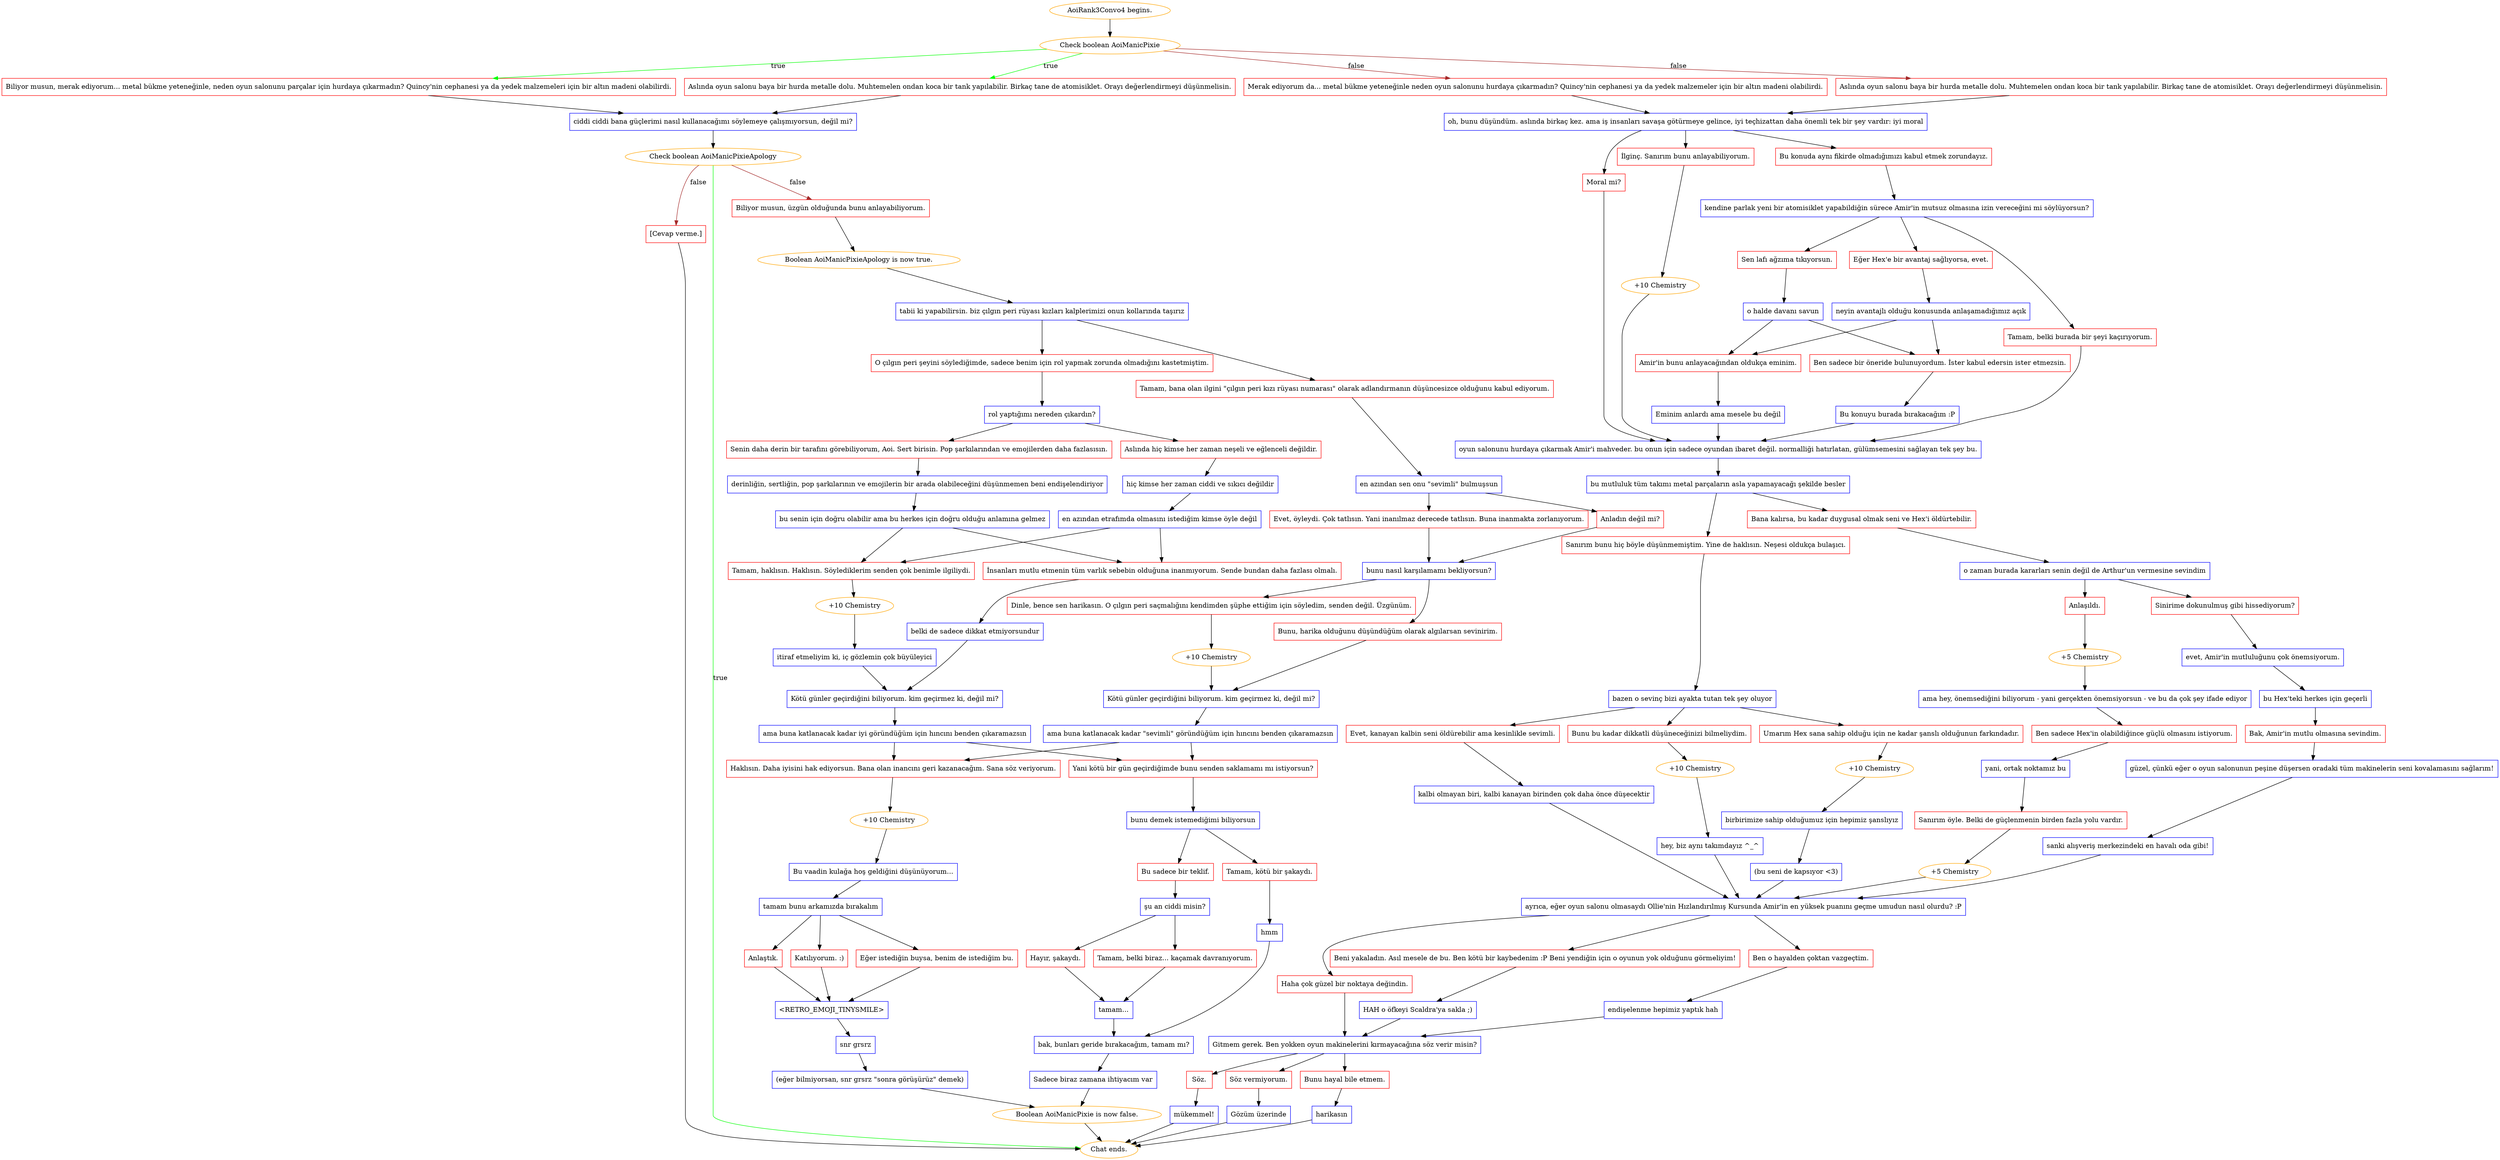 digraph {
	"AoiRank3Convo4 begins." [color=orange];
		"AoiRank3Convo4 begins." -> j2492287909;
	j2492287909 [label="Check boolean AoiManicPixie",color=orange];
		j2492287909 -> j613800548 [label=true,color=green];
		j2492287909 -> j715787602 [label=true,color=green];
		j2492287909 -> j1087890555 [label=false,color=brown];
		j2492287909 -> j1159069425 [label=false,color=brown];
	j613800548 [label="Biliyor musun, merak ediyorum... metal bükme yeteneğinle, neden oyun salonunu parçalar için hurdaya çıkarmadın? Quincy'nin cephanesi ya da yedek malzemeleri için bir altın madeni olabilirdi.",shape=box,color=red];
		j613800548 -> j3025721652;
	j715787602 [label="Aslında oyun salonu baya bir hurda metalle dolu. Muhtemelen ondan koca bir tank yapılabilir. Birkaç tane de atomisiklet. Orayı değerlendirmeyi düşünmelisin.",shape=box,color=red];
		j715787602 -> j3025721652;
	j1087890555 [label="Merak ediyorum da... metal bükme yeteneğinle neden oyun salonunu hurdaya çıkarmadın? Quincy'nin cephanesi ya da yedek malzemeler için bir altın madeni olabilirdi.",shape=box,color=red];
		j1087890555 -> j1860481448;
	j1159069425 [label="Aslında oyun salonu baya bir hurda metalle dolu. Muhtemelen ondan koca bir tank yapılabilir. Birkaç tane de atomisiklet. Orayı değerlendirmeyi düşünmelisin.",shape=box,color=red];
		j1159069425 -> j1860481448;
	j3025721652 [label="ciddi ciddi bana güçlerimi nasıl kullanacağımı söylemeye çalışmıyorsun, değil mi?",shape=box,color=blue];
		j3025721652 -> j3889849912;
	j1860481448 [label="oh, bunu düşündüm. aslında birkaç kez. ama iş insanları savaşa götürmeye gelince, iyi teçhizattan daha önemli tek bir şey vardır: iyi moral",shape=box,color=blue];
		j1860481448 -> j3863701566;
		j1860481448 -> j2504705505;
		j1860481448 -> j878897616;
	j3889849912 [label="Check boolean AoiManicPixieApology",color=orange];
		j3889849912 -> "Chat ends." [label=true,color=green];
		j3889849912 -> j4091933314 [label=false,color=brown];
		j3889849912 -> j2482094916 [label=false,color=brown];
	j3863701566 [label="Moral mi?",shape=box,color=red];
		j3863701566 -> j165126639;
	j2504705505 [label="İlginç. Sanırım bunu anlayabiliyorum.",shape=box,color=red];
		j2504705505 -> j2806153506;
	j878897616 [label="Bu konuda aynı fikirde olmadığımızı kabul etmek zorundayız.",shape=box,color=red];
		j878897616 -> j3927204503;
	"Chat ends." [color=orange];
	j4091933314 [label="Biliyor musun, üzgün olduğunda bunu anlayabiliyorum.",shape=box,color=red];
		j4091933314 -> j1539727234;
	j2482094916 [label="[Cevap verme.]",shape=box,color=red];
		j2482094916 -> "Chat ends.";
	j165126639 [label="oyun salonunu hurdaya çıkarmak Amir'i mahveder. bu onun için sadece oyundan ibaret değil. normalliği hatırlatan, gülümsemesini sağlayan tek şey bu.",shape=box,color=blue];
		j165126639 -> j199104377;
	j2806153506 [label="+10 Chemistry",color=orange];
		j2806153506 -> j165126639;
	j3927204503 [label="kendine parlak yeni bir atomisiklet yapabildiğin sürece Amir'in mutsuz olmasına izin vereceğini mi söylüyorsun?",shape=box,color=blue];
		j3927204503 -> j4137355852;
		j3927204503 -> j1107123418;
		j3927204503 -> j3279193509;
	j1539727234 [label="Boolean AoiManicPixieApology is now true.",color=orange];
		j1539727234 -> j2481704056;
	j199104377 [label="bu mutluluk tüm takımı metal parçaların asla yapamayacağı şekilde besler",shape=box,color=blue];
		j199104377 -> j1304622185;
		j199104377 -> j3036191230;
	j4137355852 [label="Eğer Hex'e bir avantaj sağlıyorsa, evet.",shape=box,color=red];
		j4137355852 -> j712784041;
	j1107123418 [label="Sen lafı ağzıma tıkıyorsun.",shape=box,color=red];
		j1107123418 -> j574293660;
	j3279193509 [label="Tamam, belki burada bir şeyi kaçırıyorum.",shape=box,color=red];
		j3279193509 -> j165126639;
	j2481704056 [label="tabii ki yapabilirsin. biz çılgın peri rüyası kızları kalplerimizi onun kollarında taşırız",shape=box,color=blue];
		j2481704056 -> j791925705;
		j2481704056 -> j4246748095;
	j1304622185 [label="Sanırım bunu hiç böyle düşünmemiştim. Yine de haklısın. Neşesi oldukça bulaşıcı.",shape=box,color=red];
		j1304622185 -> j1620582147;
	j3036191230 [label="Bana kalırsa, bu kadar duygusal olmak seni ve Hex'i öldürtebilir.",shape=box,color=red];
		j3036191230 -> j3265324211;
	j712784041 [label="neyin avantajlı olduğu konusunda anlaşamadığımız açık",shape=box,color=blue];
		j712784041 -> j2297986605;
		j712784041 -> j3700052777;
	j574293660 [label="o halde davanı savun",shape=box,color=blue];
		j574293660 -> j2297986605;
		j574293660 -> j3700052777;
	j791925705 [label="Tamam, bana olan ilgini \"çılgın peri kızı rüyası numarası\" olarak adlandırmanın düşüncesizce olduğunu kabul ediyorum.",shape=box,color=red];
		j791925705 -> j1010403614;
	j4246748095 [label="O çılgın peri şeyini söylediğimde, sadece benim için rol yapmak zorunda olmadığını kastetmiştim.",shape=box,color=red];
		j4246748095 -> j2556515150;
	j1620582147 [label="bazen o sevinç bizi ayakta tutan tek şey oluyor",shape=box,color=blue];
		j1620582147 -> j1514279387;
		j1620582147 -> j4006835568;
		j1620582147 -> j3848059294;
	j3265324211 [label="o zaman burada kararları senin değil de Arthur'un vermesine sevindim",shape=box,color=blue];
		j3265324211 -> j615636618;
		j3265324211 -> j2045620048;
	j2297986605 [label="Ben sadece bir öneride bulunuyordum. İster kabul edersin ister etmezsin.",shape=box,color=red];
		j2297986605 -> j418157540;
	j3700052777 [label="Amir'in bunu anlayacağından oldukça eminim.",shape=box,color=red];
		j3700052777 -> j2808095534;
	j1010403614 [label="en azından sen onu \"sevimli\" bulmuşsun",shape=box,color=blue];
		j1010403614 -> j1497848928;
		j1010403614 -> j1293100836;
	j2556515150 [label="rol yaptığımı nereden çıkardın?",shape=box,color=blue];
		j2556515150 -> j170382129;
		j2556515150 -> j3373499241;
	j1514279387 [label="Bunu bu kadar dikkatli düşüneceğinizi bilmeliydim.",shape=box,color=red];
		j1514279387 -> j688169016;
	j4006835568 [label="Umarım Hex sana sahip olduğu için ne kadar şanslı olduğunun farkındadır.",shape=box,color=red];
		j4006835568 -> j3286960325;
	j3848059294 [label="Evet, kanayan kalbin seni öldürebilir ama kesinlikle sevimli.",shape=box,color=red];
		j3848059294 -> j2134198792;
	j615636618 [label="Anlaşıldı.",shape=box,color=red];
		j615636618 -> j3419839909;
	j2045620048 [label="Sinirime dokunulmuş gibi hissediyorum?",shape=box,color=red];
		j2045620048 -> j3470324838;
	j418157540 [label="Bu konuyu burada bırakacağım :P",shape=box,color=blue];
		j418157540 -> j165126639;
	j2808095534 [label="Eminim anlardı ama mesele bu değil",shape=box,color=blue];
		j2808095534 -> j165126639;
	j1497848928 [label="Evet, öyleydi. Çok tatlısın. Yani inanılmaz derecede tatlısın. Buna inanmakta zorlanıyorum.",shape=box,color=red];
		j1497848928 -> j4277595626;
	j1293100836 [label="Anladın değil mi?",shape=box,color=red];
		j1293100836 -> j4277595626;
	j170382129 [label="Aslında hiç kimse her zaman neşeli ve eğlenceli değildir.",shape=box,color=red];
		j170382129 -> j1474218861;
	j3373499241 [label="Senin daha derin bir tarafını görebiliyorum, Aoi. Sert birisin. Pop şarkılarından ve emojilerden daha fazlasısın.",shape=box,color=red];
		j3373499241 -> j221735207;
	j688169016 [label="+10 Chemistry",color=orange];
		j688169016 -> j2140807242;
	j3286960325 [label="+10 Chemistry",color=orange];
		j3286960325 -> j3869509989;
	j2134198792 [label="kalbi olmayan biri, kalbi kanayan birinden çok daha önce düşecektir",shape=box,color=blue];
		j2134198792 -> j3135661943;
	j3419839909 [label="+5 Chemistry",color=orange];
		j3419839909 -> j4030803543;
	j3470324838 [label="evet, Amir'in mutluluğunu çok önemsiyorum.",shape=box,color=blue];
		j3470324838 -> j1764658163;
	j4277595626 [label="bunu nasıl karşılamamı bekliyorsun?",shape=box,color=blue];
		j4277595626 -> j1961804947;
		j4277595626 -> j1020562923;
	j1474218861 [label="hiç kimse her zaman ciddi ve sıkıcı değildir",shape=box,color=blue];
		j1474218861 -> j2807668233;
	j221735207 [label="derinliğin, sertliğin, pop şarkılarının ve emojilerin bir arada olabileceğini düşünmemen beni endişelendiriyor",shape=box,color=blue];
		j221735207 -> j1562146180;
	j2140807242 [label="hey, biz aynı takımdayız ^_^",shape=box,color=blue];
		j2140807242 -> j3135661943;
	j3869509989 [label="birbirimize sahip olduğumuz için hepimiz şanslıyız",shape=box,color=blue];
		j3869509989 -> j1856960890;
	j3135661943 [label="ayrıca, eğer oyun salonu olmasaydı Ollie'nin Hızlandırılmış Kursunda Amir'in en yüksek puanını geçme umudun nasıl olurdu? :P",shape=box,color=blue];
		j3135661943 -> j2273717005;
		j3135661943 -> j3795321049;
		j3135661943 -> j2524712100;
	j4030803543 [label="ama hey, önemsediğini biliyorum - yani gerçekten önemsiyorsun - ve bu da çok şey ifade ediyor",shape=box,color=blue];
		j4030803543 -> j540161089;
	j1764658163 [label="bu Hex'teki herkes için geçerli",shape=box,color=blue];
		j1764658163 -> j1554632923;
	j1961804947 [label="Dinle, bence sen harikasın. O çılgın peri saçmalığını kendimden şüphe ettiğim için söyledim, senden değil. Üzgünüm.",shape=box,color=red];
		j1961804947 -> j3513970481;
	j1020562923 [label="Bunu, harika olduğunu düşündüğüm olarak algılarsan sevinirim.",shape=box,color=red];
		j1020562923 -> j1304393067;
	j2807668233 [label="en azından etrafımda olmasını istediğim kimse öyle değil",shape=box,color=blue];
		j2807668233 -> j3989328255;
		j2807668233 -> j3232163464;
	j1562146180 [label="bu senin için doğru olabilir ama bu herkes için doğru olduğu anlamına gelmez",shape=box,color=blue];
		j1562146180 -> j3232163464;
		j1562146180 -> j3989328255;
	j1856960890 [label="(bu seni de kapsıyor <3)",shape=box,color=blue];
		j1856960890 -> j3135661943;
	j2273717005 [label="Beni yakaladın. Asıl mesele de bu. Ben kötü bir kaybedenim :P Beni yendiğin için o oyunun yok olduğunu görmeliyim!",shape=box,color=red];
		j2273717005 -> j1914624176;
	j3795321049 [label="Haha çok güzel bir noktaya değindin.",shape=box,color=red];
		j3795321049 -> j165810141;
	j2524712100 [label="Ben o hayalden çoktan vazgeçtim.",shape=box,color=red];
		j2524712100 -> j833979541;
	j540161089 [label="Ben sadece Hex'in olabildiğince güçlü olmasını istiyorum.",shape=box,color=red];
		j540161089 -> j1407871053;
	j1554632923 [label="Bak, Amir'in mutlu olmasına sevindim.",shape=box,color=red];
		j1554632923 -> j198680213;
	j3513970481 [label="+10 Chemistry",color=orange];
		j3513970481 -> j1304393067;
	j1304393067 [label="Kötü günler geçirdiğini biliyorum. kim geçirmez ki, değil mi?",shape=box,color=blue];
		j1304393067 -> j3569357637;
	j3989328255 [label="İnsanları mutlu etmenin tüm varlık sebebin olduğuna inanmıyorum. Sende bundan daha fazlası olmalı.",shape=box,color=red];
		j3989328255 -> j1425252929;
	j3232163464 [label="Tamam, haklısın. Haklısın. Söylediklerim senden çok benimle ilgiliydi.",shape=box,color=red];
		j3232163464 -> j215119865;
	j1914624176 [label="HAH o öfkeyi Scaldra'ya sakla ;)",shape=box,color=blue];
		j1914624176 -> j165810141;
	j165810141 [label="Gitmem gerek. Ben yokken oyun makinelerini kırmayacağına söz verir misin?",shape=box,color=blue];
		j165810141 -> j1160325213;
		j165810141 -> j979751036;
		j165810141 -> j2858925617;
	j833979541 [label="endişelenme hepimiz yaptık hah",shape=box,color=blue];
		j833979541 -> j165810141;
	j1407871053 [label="yani, ortak noktamız bu",shape=box,color=blue];
		j1407871053 -> j2243109886;
	j198680213 [label="güzel, çünkü eğer o oyun salonunun peşine düşersen oradaki tüm makinelerin seni kovalamasını sağlarım!",shape=box,color=blue];
		j198680213 -> j1690543668;
	j3569357637 [label="ama buna katlanacak kadar \"sevimli\" göründüğüm için hıncını benden çıkaramazsın",shape=box,color=blue];
		j3569357637 -> j723340554;
		j3569357637 -> j2252073907;
	j1425252929 [label="belki de sadece dikkat etmiyorsundur",shape=box,color=blue];
		j1425252929 -> j685043844;
	j215119865 [label="+10 Chemistry",color=orange];
		j215119865 -> j3519222368;
	j1160325213 [label="Söz.",shape=box,color=red];
		j1160325213 -> j3196654218;
	j979751036 [label="Söz vermiyorum.",shape=box,color=red];
		j979751036 -> j2627583149;
	j2858925617 [label="Bunu hayal bile etmem.",shape=box,color=red];
		j2858925617 -> j4144934363;
	j2243109886 [label="Sanırım öyle. Belki de güçlenmenin birden fazla yolu vardır.",shape=box,color=red];
		j2243109886 -> j673922097;
	j1690543668 [label="sanki alışveriş merkezindeki en havalı oda gibi!",shape=box,color=blue];
		j1690543668 -> j3135661943;
	j723340554 [label="Haklısın. Daha iyisini hak ediyorsun. Bana olan inancını geri kazanacağım. Sana söz veriyorum.",shape=box,color=red];
		j723340554 -> j2846531975;
	j2252073907 [label="Yani kötü bir gün geçirdiğimde bunu senden saklamamı mı istiyorsun?",shape=box,color=red];
		j2252073907 -> j1107792983;
	j685043844 [label="Kötü günler geçirdiğini biliyorum. kim geçirmez ki, değil mi?",shape=box,color=blue];
		j685043844 -> j1985581969;
	j3519222368 [label="itiraf etmeliyim ki, iç gözlemin çok büyüleyici",shape=box,color=blue];
		j3519222368 -> j685043844;
	j3196654218 [label="mükemmel!",shape=box,color=blue];
		j3196654218 -> "Chat ends.";
	j2627583149 [label="Gözüm üzerinde",shape=box,color=blue];
		j2627583149 -> "Chat ends.";
	j4144934363 [label="harikasın",shape=box,color=blue];
		j4144934363 -> "Chat ends.";
	j673922097 [label="+5 Chemistry",color=orange];
		j673922097 -> j3135661943;
	j2846531975 [label="+10 Chemistry",color=orange];
		j2846531975 -> j4213438487;
	j1107792983 [label="bunu demek istemediğimi biliyorsun",shape=box,color=blue];
		j1107792983 -> j1680585805;
		j1107792983 -> j1391054728;
	j1985581969 [label="ama buna katlanacak kadar iyi göründüğüm için hıncını benden çıkaramazsın",shape=box,color=blue];
		j1985581969 -> j723340554;
		j1985581969 -> j2252073907;
	j4213438487 [label="Bu vaadin kulağa hoş geldiğini düşünüyorum...",shape=box,color=blue];
		j4213438487 -> j2293631005;
	j1680585805 [label="Bu sadece bir teklif.",shape=box,color=red];
		j1680585805 -> j3057704389;
	j1391054728 [label="Tamam, kötü bir şakaydı.",shape=box,color=red];
		j1391054728 -> j1593783190;
	j2293631005 [label="tamam bunu arkamızda bırakalım",shape=box,color=blue];
		j2293631005 -> j3779556373;
		j2293631005 -> j2094446533;
		j2293631005 -> j526819159;
	j3057704389 [label="şu an ciddi misin?",shape=box,color=blue];
		j3057704389 -> j1848633774;
		j3057704389 -> j24466281;
	j1593783190 [label="hmm",shape=box,color=blue];
		j1593783190 -> j1475781322;
	j3779556373 [label="Anlaştık.",shape=box,color=red];
		j3779556373 -> j3462827530;
	j2094446533 [label="Katılıyorum. :)",shape=box,color=red];
		j2094446533 -> j3462827530;
	j526819159 [label="Eğer istediğin buysa, benim de istediğim bu.",shape=box,color=red];
		j526819159 -> j3462827530;
	j1848633774 [label="Tamam, belki biraz... kaçamak davranıyorum.",shape=box,color=red];
		j1848633774 -> j2957718024;
	j24466281 [label="Hayır, şakaydı.",shape=box,color=red];
		j24466281 -> j2957718024;
	j1475781322 [label="bak, bunları geride bırakacağım, tamam mı?",shape=box,color=blue];
		j1475781322 -> j2573959931;
	j3462827530 [label="<RETRO_EMOJI_TINYSMILE>",shape=box,color=blue];
		j3462827530 -> j2443266117;
	j2957718024 [label="tamam...",shape=box,color=blue];
		j2957718024 -> j1475781322;
	j2573959931 [label="Sadece biraz zamana ihtiyacım var",shape=box,color=blue];
		j2573959931 -> j2477397060;
	j2443266117 [label="snr grsrz",shape=box,color=blue];
		j2443266117 -> j2578980076;
	j2477397060 [label="Boolean AoiManicPixie is now false.",color=orange];
		j2477397060 -> "Chat ends.";
	j2578980076 [label="(eğer bilmiyorsan, snr grsrz \"sonra görüşürüz\" demek)",shape=box,color=blue];
		j2578980076 -> j2477397060;
}